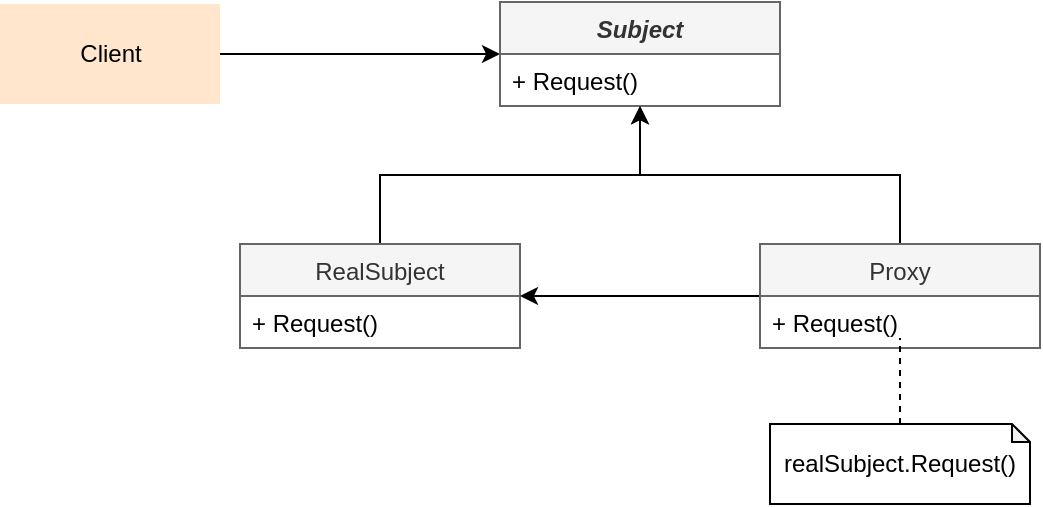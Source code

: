 <mxfile version="10.6.8" type="device"><diagram id="of9r3orJA73amhkaweMT" name="Page-1"><mxGraphModel dx="882" dy="673" grid="1" gridSize="10" guides="1" tooltips="1" connect="1" arrows="1" fold="1" page="1" pageScale="1" pageWidth="827" pageHeight="1169" math="0" shadow="0"><root><mxCell id="0"/><mxCell id="1" parent="0"/><mxCell id="uFIvavFrySxsFLTrzlbU-12" style="edgeStyle=orthogonalEdgeStyle;rounded=0;orthogonalLoop=1;jettySize=auto;html=1;entryX=0;entryY=0.5;entryDx=0;entryDy=0;" edge="1" parent="1" source="uFIvavFrySxsFLTrzlbU-1" target="uFIvavFrySxsFLTrzlbU-2"><mxGeometry relative="1" as="geometry"/></mxCell><mxCell id="uFIvavFrySxsFLTrzlbU-1" value="Client" style="html=1;fillColor=#ffe6cc;strokeColor=none;" vertex="1" parent="1"><mxGeometry x="20" y="180" width="110" height="50" as="geometry"/></mxCell><mxCell id="uFIvavFrySxsFLTrzlbU-2" value="Subject" style="swimlane;fontStyle=3;childLayout=stackLayout;horizontal=1;startSize=26;fillColor=#f5f5f5;horizontalStack=0;resizeParent=1;resizeParentMax=0;resizeLast=0;collapsible=1;marginBottom=0;strokeColor=#666666;fontColor=#333333;" vertex="1" parent="1"><mxGeometry x="270" y="179" width="140" height="52" as="geometry"/></mxCell><mxCell id="uFIvavFrySxsFLTrzlbU-3" value="+ Request()" style="text;strokeColor=none;fillColor=none;align=left;verticalAlign=top;spacingLeft=4;spacingRight=4;overflow=hidden;rotatable=0;points=[[0,0.5],[1,0.5]];portConstraint=eastwest;" vertex="1" parent="uFIvavFrySxsFLTrzlbU-2"><mxGeometry y="26" width="140" height="26" as="geometry"/></mxCell><mxCell id="uFIvavFrySxsFLTrzlbU-15" style="edgeStyle=orthogonalEdgeStyle;rounded=0;orthogonalLoop=1;jettySize=auto;html=1;entryX=0.5;entryY=1;entryDx=0;entryDy=0;entryPerimeter=0;" edge="1" parent="1" source="uFIvavFrySxsFLTrzlbU-6" target="uFIvavFrySxsFLTrzlbU-3"><mxGeometry relative="1" as="geometry"><mxPoint x="338" y="231" as="targetPoint"/></mxGeometry></mxCell><mxCell id="uFIvavFrySxsFLTrzlbU-6" value="RealSubject" style="swimlane;fontStyle=0;childLayout=stackLayout;horizontal=1;startSize=26;fillColor=#f5f5f5;horizontalStack=0;resizeParent=1;resizeParentMax=0;resizeLast=0;collapsible=1;marginBottom=0;strokeColor=#666666;fontColor=#333333;" vertex="1" parent="1"><mxGeometry x="140" y="300" width="140" height="52" as="geometry"/></mxCell><mxCell id="uFIvavFrySxsFLTrzlbU-7" value="+ Request()" style="text;strokeColor=none;fillColor=none;align=left;verticalAlign=top;spacingLeft=4;spacingRight=4;overflow=hidden;rotatable=0;points=[[0,0.5],[1,0.5]];portConstraint=eastwest;" vertex="1" parent="uFIvavFrySxsFLTrzlbU-6"><mxGeometry y="26" width="140" height="26" as="geometry"/></mxCell><mxCell id="uFIvavFrySxsFLTrzlbU-13" style="edgeStyle=orthogonalEdgeStyle;rounded=0;orthogonalLoop=1;jettySize=auto;html=1;entryX=1;entryY=0.5;entryDx=0;entryDy=0;" edge="1" parent="1" source="uFIvavFrySxsFLTrzlbU-8" target="uFIvavFrySxsFLTrzlbU-6"><mxGeometry relative="1" as="geometry"><Array as="points"/></mxGeometry></mxCell><mxCell id="uFIvavFrySxsFLTrzlbU-16" style="rounded=0;orthogonalLoop=1;jettySize=auto;html=1;entryX=0.5;entryY=1.004;entryDx=0;entryDy=0;entryPerimeter=0;edgeStyle=orthogonalEdgeStyle;" edge="1" parent="1" source="uFIvavFrySxsFLTrzlbU-8" target="uFIvavFrySxsFLTrzlbU-3"><mxGeometry relative="1" as="geometry"><mxPoint x="337" y="231" as="targetPoint"/></mxGeometry></mxCell><mxCell id="uFIvavFrySxsFLTrzlbU-8" value="Proxy" style="swimlane;fontStyle=0;childLayout=stackLayout;horizontal=1;startSize=26;fillColor=#f5f5f5;horizontalStack=0;resizeParent=1;resizeParentMax=0;resizeLast=0;collapsible=1;marginBottom=0;strokeColor=#666666;fontColor=#333333;shadow=0;" vertex="1" parent="1"><mxGeometry x="400" y="300" width="140" height="52" as="geometry"/></mxCell><mxCell id="uFIvavFrySxsFLTrzlbU-9" value="+ Request()" style="text;strokeColor=none;fillColor=none;align=left;verticalAlign=top;spacingLeft=4;spacingRight=4;overflow=hidden;rotatable=0;points=[[0,0.5],[1,0.5]];portConstraint=eastwest;" vertex="1" parent="uFIvavFrySxsFLTrzlbU-8"><mxGeometry y="26" width="140" height="26" as="geometry"/></mxCell><mxCell id="uFIvavFrySxsFLTrzlbU-17" style="rounded=0;orthogonalLoop=1;jettySize=auto;html=1;startArrow=none;startFill=0;endArrow=none;endFill=0;dashed=1;exitX=0.5;exitY=0;exitDx=0;exitDy=0;exitPerimeter=0;" edge="1" parent="1" source="uFIvavFrySxsFLTrzlbU-10"><mxGeometry relative="1" as="geometry"><mxPoint x="470" y="385" as="sourcePoint"/><mxPoint x="470" y="347.0" as="targetPoint"/></mxGeometry></mxCell><mxCell id="uFIvavFrySxsFLTrzlbU-10" value="realSubject.Request()" style="shape=note;whiteSpace=wrap;html=1;backgroundOutline=1;darkOpacity=0.05;size=9;" vertex="1" parent="1"><mxGeometry x="405" y="390" width="130" height="40" as="geometry"/></mxCell></root></mxGraphModel></diagram></mxfile>